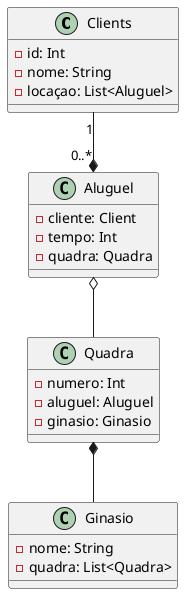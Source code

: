@startuml ginasio
class Clients {
  - id: Int
  - nome: String
  - locaçao: List<Aluguel>
}

Clients "1"--*"0..*" Aluguel

class Aluguel {
  - cliente: Client
  - tempo: Int
  - quadra: Quadra
}

Aluguel o-- Quadra

class Quadra {
  - numero: Int
  - aluguel: Aluguel
  - ginasio: Ginasio
}

Quadra *-- Ginasio

class Ginasio {
  - nome: String
  - quadra: List<Quadra>
}
@enduml